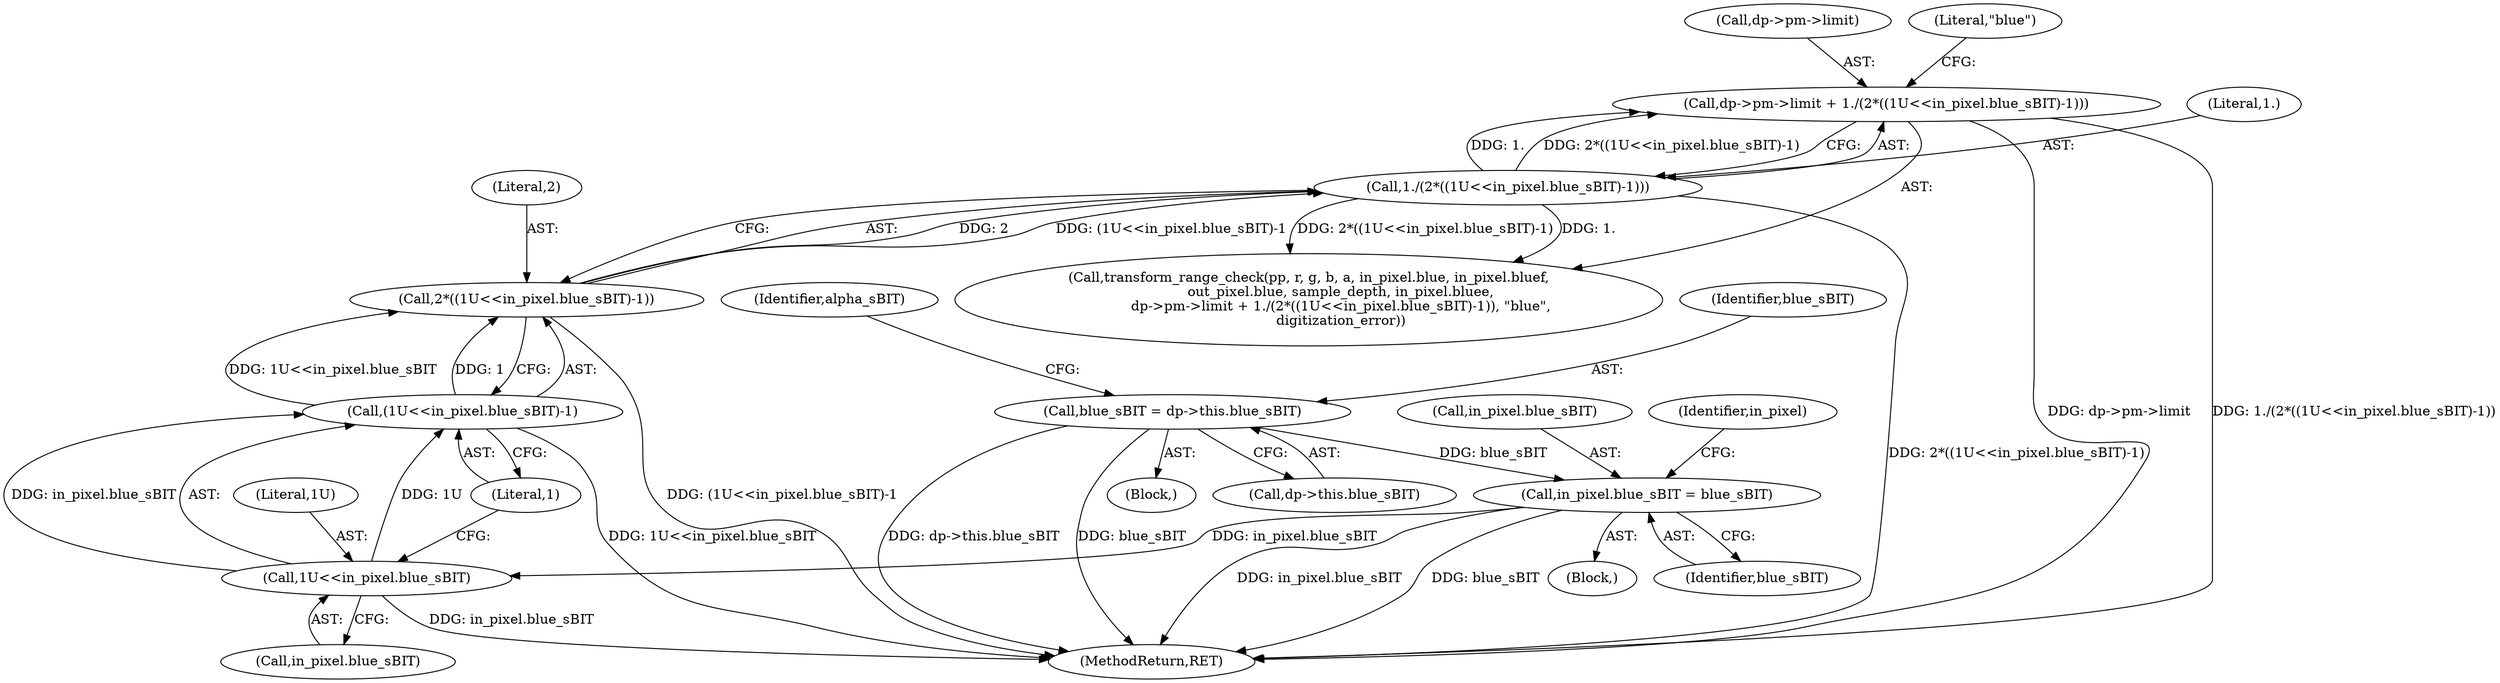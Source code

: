 digraph "0_Android_9d4853418ab2f754c2b63e091c29c5529b8b86ca_148@pointer" {
"1000587" [label="(Call,dp->pm->limit + 1./(2*((1U<<in_pixel.blue_sBIT)-1)))"];
"1000593" [label="(Call,1./(2*((1U<<in_pixel.blue_sBIT)-1)))"];
"1000595" [label="(Call,2*((1U<<in_pixel.blue_sBIT)-1))"];
"1000597" [label="(Call,(1U<<in_pixel.blue_sBIT)-1)"];
"1000598" [label="(Call,1U<<in_pixel.blue_sBIT)"];
"1000381" [label="(Call,in_pixel.blue_sBIT = blue_sBIT)"];
"1000201" [label="(Call,blue_sBIT = dp->this.blue_sBIT)"];
"1000598" [label="(Call,1U<<in_pixel.blue_sBIT)"];
"1000382" [label="(Call,in_pixel.blue_sBIT)"];
"1000593" [label="(Call,1./(2*((1U<<in_pixel.blue_sBIT)-1)))"];
"1000599" [label="(Literal,1U)"];
"1000596" [label="(Literal,2)"];
"1000603" [label="(Literal,1)"];
"1000568" [label="(Call,transform_range_check(pp, r, g, b, a, in_pixel.blue, in_pixel.bluef,\n               out_pixel.blue, sample_depth, in_pixel.bluee,\n               dp->pm->limit + 1./(2*((1U<<in_pixel.blue_sBIT)-1)), \"blue\",\n               digitization_error))"];
"1000210" [label="(Identifier,alpha_sBIT)"];
"1000588" [label="(Call,dp->pm->limit)"];
"1000597" [label="(Call,(1U<<in_pixel.blue_sBIT)-1)"];
"1000121" [label="(Block,)"];
"1000202" [label="(Identifier,blue_sBIT)"];
"1000667" [label="(MethodReturn,RET)"];
"1000388" [label="(Identifier,in_pixel)"];
"1000587" [label="(Call,dp->pm->limit + 1./(2*((1U<<in_pixel.blue_sBIT)-1)))"];
"1000595" [label="(Call,2*((1U<<in_pixel.blue_sBIT)-1))"];
"1000604" [label="(Literal,\"blue\")"];
"1000201" [label="(Call,blue_sBIT = dp->this.blue_sBIT)"];
"1000594" [label="(Literal,1.)"];
"1000385" [label="(Identifier,blue_sBIT)"];
"1000381" [label="(Call,in_pixel.blue_sBIT = blue_sBIT)"];
"1000203" [label="(Call,dp->this.blue_sBIT)"];
"1000351" [label="(Block,)"];
"1000600" [label="(Call,in_pixel.blue_sBIT)"];
"1000587" -> "1000568"  [label="AST: "];
"1000587" -> "1000593"  [label="CFG: "];
"1000588" -> "1000587"  [label="AST: "];
"1000593" -> "1000587"  [label="AST: "];
"1000604" -> "1000587"  [label="CFG: "];
"1000587" -> "1000667"  [label="DDG: dp->pm->limit"];
"1000587" -> "1000667"  [label="DDG: 1./(2*((1U<<in_pixel.blue_sBIT)-1))"];
"1000593" -> "1000587"  [label="DDG: 1."];
"1000593" -> "1000587"  [label="DDG: 2*((1U<<in_pixel.blue_sBIT)-1)"];
"1000593" -> "1000595"  [label="CFG: "];
"1000594" -> "1000593"  [label="AST: "];
"1000595" -> "1000593"  [label="AST: "];
"1000593" -> "1000667"  [label="DDG: 2*((1U<<in_pixel.blue_sBIT)-1)"];
"1000593" -> "1000568"  [label="DDG: 1."];
"1000593" -> "1000568"  [label="DDG: 2*((1U<<in_pixel.blue_sBIT)-1)"];
"1000595" -> "1000593"  [label="DDG: 2"];
"1000595" -> "1000593"  [label="DDG: (1U<<in_pixel.blue_sBIT)-1"];
"1000595" -> "1000597"  [label="CFG: "];
"1000596" -> "1000595"  [label="AST: "];
"1000597" -> "1000595"  [label="AST: "];
"1000595" -> "1000667"  [label="DDG: (1U<<in_pixel.blue_sBIT)-1"];
"1000597" -> "1000595"  [label="DDG: 1U<<in_pixel.blue_sBIT"];
"1000597" -> "1000595"  [label="DDG: 1"];
"1000597" -> "1000603"  [label="CFG: "];
"1000598" -> "1000597"  [label="AST: "];
"1000603" -> "1000597"  [label="AST: "];
"1000597" -> "1000667"  [label="DDG: 1U<<in_pixel.blue_sBIT"];
"1000598" -> "1000597"  [label="DDG: 1U"];
"1000598" -> "1000597"  [label="DDG: in_pixel.blue_sBIT"];
"1000598" -> "1000600"  [label="CFG: "];
"1000599" -> "1000598"  [label="AST: "];
"1000600" -> "1000598"  [label="AST: "];
"1000603" -> "1000598"  [label="CFG: "];
"1000598" -> "1000667"  [label="DDG: in_pixel.blue_sBIT"];
"1000381" -> "1000598"  [label="DDG: in_pixel.blue_sBIT"];
"1000381" -> "1000351"  [label="AST: "];
"1000381" -> "1000385"  [label="CFG: "];
"1000382" -> "1000381"  [label="AST: "];
"1000385" -> "1000381"  [label="AST: "];
"1000388" -> "1000381"  [label="CFG: "];
"1000381" -> "1000667"  [label="DDG: in_pixel.blue_sBIT"];
"1000381" -> "1000667"  [label="DDG: blue_sBIT"];
"1000201" -> "1000381"  [label="DDG: blue_sBIT"];
"1000201" -> "1000121"  [label="AST: "];
"1000201" -> "1000203"  [label="CFG: "];
"1000202" -> "1000201"  [label="AST: "];
"1000203" -> "1000201"  [label="AST: "];
"1000210" -> "1000201"  [label="CFG: "];
"1000201" -> "1000667"  [label="DDG: dp->this.blue_sBIT"];
"1000201" -> "1000667"  [label="DDG: blue_sBIT"];
}
